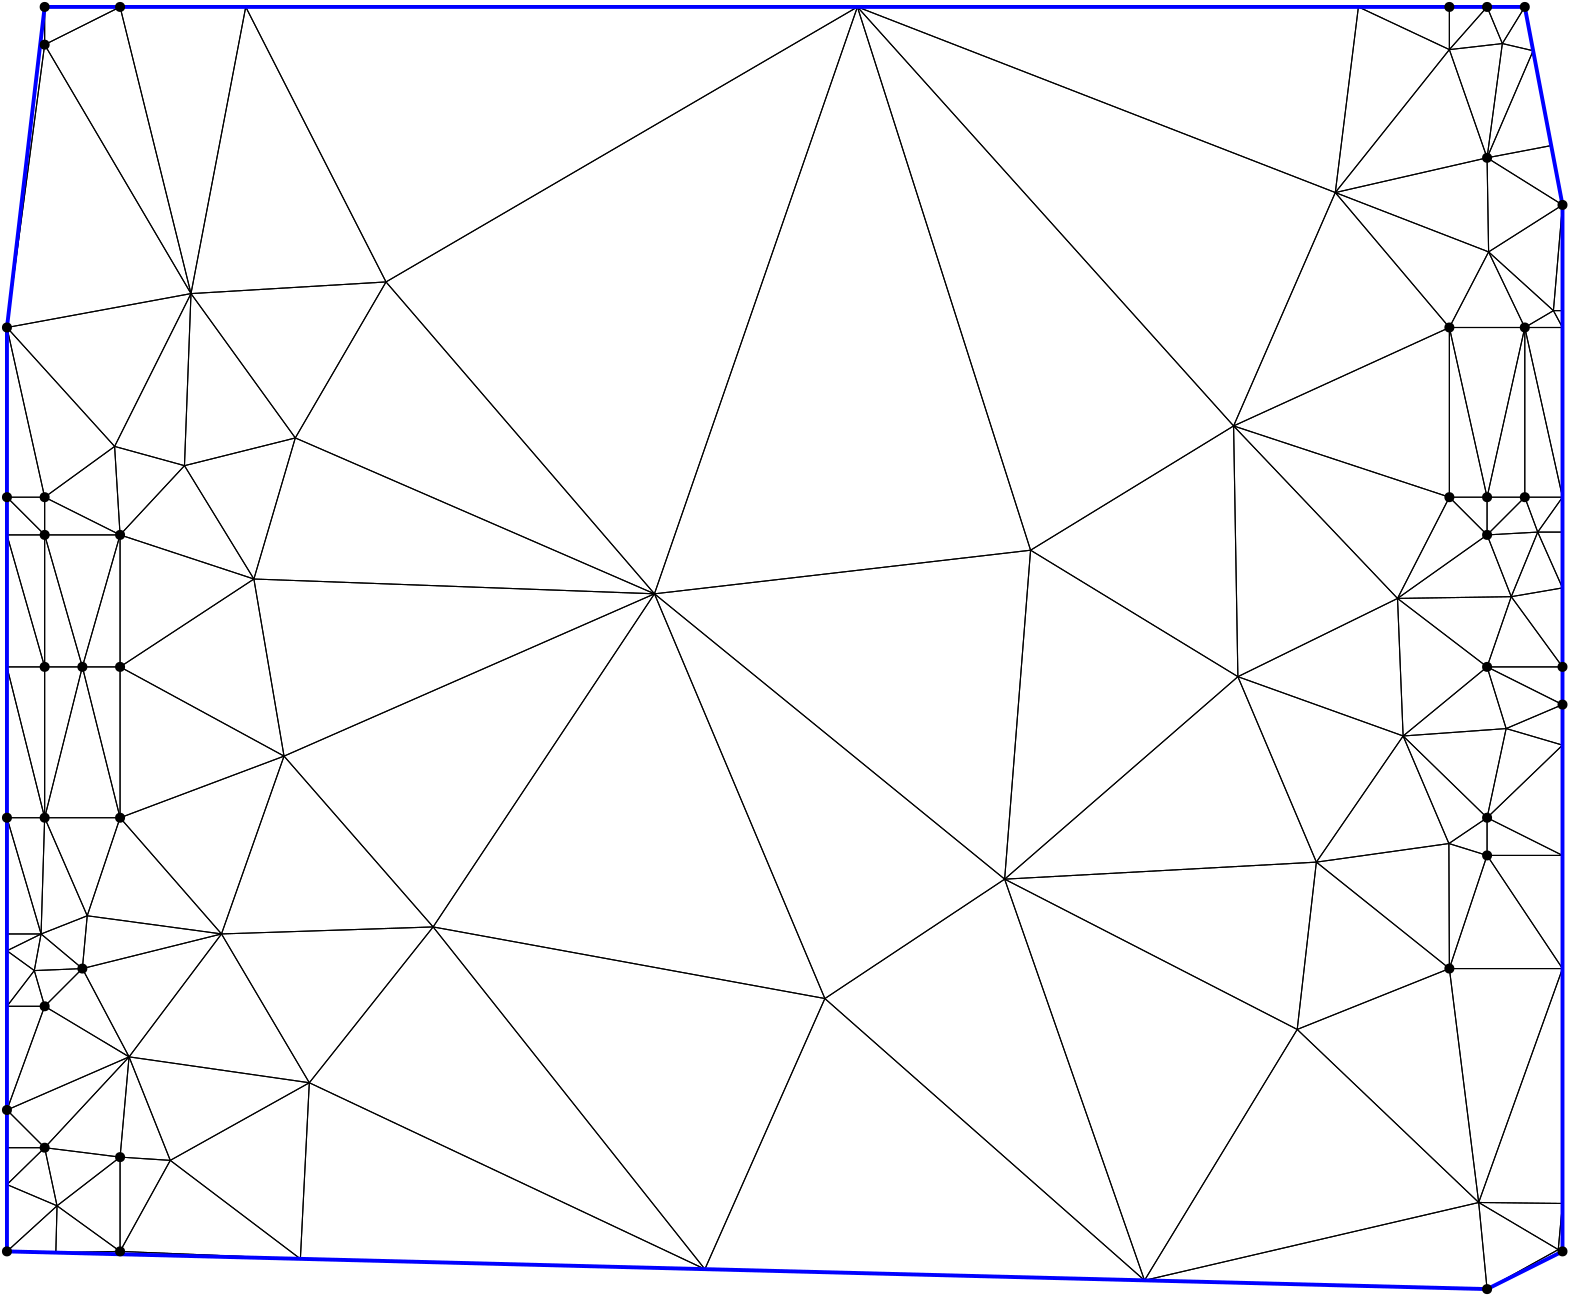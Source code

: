 <?xml version="1.0"?>
<!DOCTYPE ipe SYSTEM "ipe.dtd">
<ipe version="70218" creator="Ipe 7.2.24">
<info created="D:20221020151441" modified="D:20221020151441"/>
<ipestyle name="basic">
<symbol name="mark/disk(sx)" transformations="translations">
<path fill="sym-stroke">
0.6 0 0 0.6 0 0 e
</path>
</symbol>
<anglesize name="22.5 deg" value="22.5"/>
<anglesize name="30 deg" value="30"/>
<anglesize name="45 deg" value="45"/>
<anglesize name="60 deg" value="60"/>
<anglesize name="90 deg" value="90"/>
<arrowsize name="large" value="10"/>
<arrowsize name="small" value="5"/>
<arrowsize name="tiny" value="3"/>
<color name="blue" value="0 0 1"/>
<color name="gray" value="0.745"/>
<color name="green" value="0 1 0"/>
<color name="red" value="1 0 0"/>
<color name="pink" value="1 0.753 0.796"/>
<pen name="heavier" value="0.8"/>
<pen name="fat" value="1.4"/>
<pen name="ultrafat" value="2"/>
<gridsize name="16 pts (~6 mm)" value="16"/>
<gridsize name="32 pts (~12 mm)" value="32"/>
<gridsize name="4 pts" value="4"/>
<gridsize name="8 pts (~3 mm)" value="8"/>
<opacity name="10%" value="0.1"/>
<opacity name="25%" value="0.25"/>
<opacity name="50%" value="0.5"/>
<opacity name="75%" value="0.75"/>
<symbolsize name="large" value="5"/>
<symbolsize name="small" value="2"/>
<symbolsize name="tiny" value="1.1"/>
<textsize name="huge" value="\huge"/>
<textsize name="large" value="\large"/>
<textsize name="small" value="\small"/>
<textsize name="tiny" value="	iny"/>
<tiling name="falling" angle="-60" step="4" width="1"/>
<tiling name="rising" angle="30" step="4" width="1"/>
</ipestyle>
<page>
<layer name="hull"/>
<layer name="constraints"/>
<layer name="triangulation"/>
<layer name="obtuse"/>
<layer name="blub"/>
<layer name="problems"/>
<view layers="hull constraints triangulation obtuse blub" active="triangulation"/>
<path layer="triangulation" stroke="black">
59.9616 674.639 m 
29.5758 641.939 l 
</path>
<path layer="triangulation" stroke="black">
29.5758 641.939 m 
56.7273 638.545 l 
</path>
<path layer="triangulation" stroke="black">
56.7273 638.545 m 
59.9616 674.639 l 
</path>
<path layer="triangulation" stroke="black">
16 718.883 m 
28.2893 718.883 l 
</path>
<path layer="triangulation" stroke="black">
28.2893 718.883 m 
16 760.727 l 
</path>
<path layer="triangulation" stroke="black">
16 760.727 m 
16 718.883 l 
</path>
<path layer="triangulation" stroke="black">
59.9616 674.639 m 
16 655.515 l 
</path>
<path layer="triangulation" stroke="black">
16 655.515 m 
29.5758 641.939 l 
</path>
<path layer="triangulation" stroke="black">
29.5758 641.939 m 
59.9616 674.639 l 
</path>
<path layer="triangulation" stroke="black">
29.5758 760.727 m 
28.2893 718.883 l 
</path>
<path layer="triangulation" stroke="black">
28.2893 718.883 m 
44.9008 725.429 l 
</path>
<path layer="triangulation" stroke="black">
44.9008 725.429 m 
29.5758 760.727 l 
</path>
<path layer="triangulation" stroke="black">
249.1 841.337 m 
322.168 1052.61 l 
</path>
<path layer="triangulation" stroke="black">
322.168 1052.61 m 
152.465 953.616 l 
</path>
<path layer="triangulation" stroke="black">
152.465 953.616 m 
249.1 841.337 l 
</path>
<path layer="triangulation" stroke="black">
25.8483 705.7 m 
16 692.848 l 
</path>
<path layer="triangulation" stroke="black">
16 692.848 m 
29.5758 692.848 l 
</path>
<path layer="triangulation" stroke="black">
29.5758 692.848 m 
25.8483 705.7 l 
</path>
<path layer="triangulation" stroke="black">
34.0296 621.019 m 
33.6 604.158 l 
</path>
<path layer="triangulation" stroke="black">
33.6 604.158 m 
56.7273 604.606 l 
</path>
<path layer="triangulation" stroke="black">
56.7273 604.606 m 
34.0296 621.019 l 
</path>
<path layer="triangulation" stroke="black">
535.273 937.212 m 
535.273 876.121 l 
</path>
<path layer="triangulation" stroke="black">
535.273 876.121 m 
548.848 876.121 l 
</path>
<path layer="triangulation" stroke="black">
548.848 876.121 m 
535.273 937.212 l 
</path>
<path layer="triangulation" stroke="black">
494.205 985.793 m 
457.593 901.773 l 
</path>
<path layer="triangulation" stroke="black">
457.593 901.773 m 
535.273 937.212 l 
</path>
<path layer="triangulation" stroke="black">
535.273 937.212 m 
494.205 985.793 l 
</path>
<path layer="triangulation" stroke="black">
56.7273 760.727 m 
56.7273 815.03 l 
</path>
<path layer="triangulation" stroke="black">
56.7273 815.03 m 
43.1515 815.03 l 
</path>
<path layer="triangulation" stroke="black">
43.1515 815.03 m 
56.7273 760.727 l 
</path>
<path layer="triangulation" stroke="black">
169.422 721.416 m 
267.255 598.205 l 
</path>
<path layer="triangulation" stroke="black">
267.255 598.205 m 
310.453 695.631 l 
</path>
<path layer="triangulation" stroke="black">
310.453 695.631 m 
169.422 721.416 l 
</path>
<path layer="triangulation" stroke="black">
518.625 790.154 m 
535.096 751.437 l 
</path>
<path layer="triangulation" stroke="black">
535.096 751.437 m 
548.848 760.727 l 
</path>
<path layer="triangulation" stroke="black">
548.848 760.727 m 
518.625 790.154 l 
</path>
<path layer="triangulation" stroke="black">
119.808 897.454 m 
152.465 953.616 l 
</path>
<path layer="triangulation" stroke="black">
152.465 953.616 m 
82.2575 949.419 l 
</path>
<path layer="triangulation" stroke="black">
82.2575 949.419 m 
119.808 897.454 l 
</path>
<path layer="triangulation" stroke="black">
33.6 604.158 m 
34.0296 621.019 l 
</path>
<path layer="triangulation" stroke="black">
34.0296 621.019 m 
16 604.606 l 
</path>
<path layer="triangulation" stroke="black">
16 604.606 m 
33.6 604.158 l 
</path>
<path layer="triangulation" stroke="black">
56.7273 760.727 m 
43.1515 815.03 l 
</path>
<path layer="triangulation" stroke="black">
43.1515 815.03 m 
29.5758 760.727 l 
</path>
<path layer="triangulation" stroke="black">
29.5758 760.727 m 
56.7273 760.727 l 
</path>
<path layer="triangulation" stroke="black">
56.7273 815.03 m 
56.7273 862.545 l 
</path>
<path layer="triangulation" stroke="black">
56.7273 862.545 m 
43.1515 815.03 l 
</path>
<path layer="triangulation" stroke="black">
43.1515 815.03 m 
56.7273 815.03 l 
</path>
<path layer="triangulation" stroke="black">
93.2382 718.894 m 
169.422 721.416 l 
</path>
<path layer="triangulation" stroke="black">
169.422 721.416 m 
115.751 782.909 l 
</path>
<path layer="triangulation" stroke="black">
115.751 782.909 m 
93.2382 718.894 l 
</path>
<path layer="triangulation" stroke="black">
59.9616 674.639 m 
29.5758 692.848 l 
</path>
<path layer="triangulation" stroke="black">
29.5758 692.848 m 
16 655.515 l 
</path>
<path layer="triangulation" stroke="black">
16 655.515 m 
59.9616 674.639 l 
</path>
<path layer="triangulation" stroke="black">
54.7564 894.398 m 
16 937.212 l 
</path>
<path layer="triangulation" stroke="black">
16 937.212 m 
29.5758 876.121 l 
</path>
<path layer="triangulation" stroke="black">
29.5758 876.121 m 
54.7564 894.398 l 
</path>
<path layer="triangulation" stroke="black">
28.2893 718.883 m 
29.5758 760.727 l 
</path>
<path layer="triangulation" stroke="black">
29.5758 760.727 m 
16 760.727 l 
</path>
<path layer="triangulation" stroke="black">
16 760.727 m 
28.2893 718.883 l 
</path>
<path layer="triangulation" stroke="black">
121.636 601.915 m 
56.7273 604.606 l 
</path>
<path layer="triangulation" stroke="black">
56.7273 604.606 m 
56.7009 603.569 l 
</path>
<path layer="triangulation" stroke="black">
56.7009 603.569 m 
121.636 601.915 l 
</path>
<path layer="triangulation" stroke="black">
494.205 985.793 m 
535.273 937.212 l 
</path>
<path layer="triangulation" stroke="black">
535.273 937.212 m 
549.396 964.425 l 
</path>
<path layer="triangulation" stroke="black">
549.396 964.425 m 
494.205 985.793 l 
</path>
<path layer="triangulation" stroke="black">
56.7273 862.545 m 
29.5758 876.121 l 
</path>
<path layer="triangulation" stroke="black">
29.5758 876.121 m 
29.5758 862.545 l 
</path>
<path layer="triangulation" stroke="black">
29.5758 862.545 m 
56.7273 862.545 l 
</path>
<path layer="triangulation" stroke="black">
43.1515 815.03 m 
29.5758 815.03 l 
</path>
<path layer="triangulation" stroke="black">
29.5758 815.03 m 
29.5758 760.727 l 
</path>
<path layer="triangulation" stroke="black">
29.5758 760.727 m 
43.1515 815.03 l 
</path>
<path layer="triangulation" stroke="black">
16 937.212 m 
16 876.121 l 
</path>
<path layer="triangulation" stroke="black">
16 876.121 m 
29.5758 876.121 l 
</path>
<path layer="triangulation" stroke="black">
29.5758 876.121 m 
16 937.212 l 
</path>
<path layer="triangulation" stroke="black">
29.5758 815.03 m 
16 815.03 l 
</path>
<path layer="triangulation" stroke="black">
16 815.03 m 
29.5758 760.727 l 
</path>
<path layer="triangulation" stroke="black">
29.5758 760.727 m 
29.5758 815.03 l 
</path>
<path layer="triangulation" stroke="black">
56.7273 862.545 m 
79.9076 887.469 l 
</path>
<path layer="triangulation" stroke="black">
79.9076 887.469 m 
54.7564 894.398 l 
</path>
<path layer="triangulation" stroke="black">
54.7564 894.398 m 
56.7273 862.545 l 
</path>
<path layer="triangulation" stroke="black">
29.5758 1039.03 m 
16 937.212 l 
</path>
<path layer="triangulation" stroke="black">
16 937.212 m 
82.2575 949.419 l 
</path>
<path layer="triangulation" stroke="black">
82.2575 949.419 m 
29.5758 1039.03 l 
</path>
<path layer="triangulation" stroke="black">
28.0004 1039.22 m 
16 937.212 l 
</path>
<path layer="triangulation" stroke="black">
16 937.212 m 
29.5758 1039.03 l 
</path>
<path layer="triangulation" stroke="black">
29.5758 1039.03 m 
28.0004 1039.22 l 
</path>
<path layer="triangulation" stroke="black">
56.7273 1052.61 m 
29.5758 1052.61 l 
</path>
<path layer="triangulation" stroke="black">
29.5758 1052.61 m 
29.5758 1039.03 l 
</path>
<path layer="triangulation" stroke="black">
29.5758 1039.03 m 
56.7273 1052.61 l 
</path>
<path layer="triangulation" stroke="black">
518.625 790.154 m 
548.848 760.727 l 
</path>
<path layer="triangulation" stroke="black">
548.848 760.727 m 
555.71 792.831 l 
</path>
<path layer="triangulation" stroke="black">
555.71 792.831 m 
518.625 790.154 l 
</path>
<path layer="triangulation" stroke="black">
548.848 815.03 m 
576 801.455 l 
</path>
<path layer="triangulation" stroke="black">
576 801.455 m 
576 815.03 l 
</path>
<path layer="triangulation" stroke="black">
576 815.03 m 
548.848 815.03 l 
</path>
<path layer="triangulation" stroke="black">
56.7273 862.545 m 
29.5758 862.545 l 
</path>
<path layer="triangulation" stroke="black">
29.5758 862.545 m 
43.1515 815.03 l 
</path>
<path layer="triangulation" stroke="black">
43.1515 815.03 m 
56.7273 862.545 l 
</path>
<path layer="triangulation" stroke="black">
29.5758 876.121 m 
16 876.121 l 
</path>
<path layer="triangulation" stroke="black">
16 876.121 m 
29.5758 862.545 l 
</path>
<path layer="triangulation" stroke="black">
29.5758 862.545 m 
29.5758 876.121 l 
</path>
<path layer="triangulation" stroke="black">
29.5758 862.545 m 
29.5758 815.03 l 
</path>
<path layer="triangulation" stroke="black">
29.5758 815.03 m 
43.1515 815.03 l 
</path>
<path layer="triangulation" stroke="black">
43.1515 815.03 m 
29.5758 862.545 l 
</path>
<path layer="triangulation" stroke="black">
16 815.03 m 
16 760.727 l 
</path>
<path layer="triangulation" stroke="black">
16 760.727 m 
29.5758 760.727 l 
</path>
<path layer="triangulation" stroke="black">
29.5758 760.727 m 
16 815.03 l 
</path>
<path layer="triangulation" stroke="black">
562.424 937.212 m 
548.848 876.121 l 
</path>
<path layer="triangulation" stroke="black">
548.848 876.121 m 
562.424 876.121 l 
</path>
<path layer="triangulation" stroke="black">
562.424 876.121 m 
562.424 937.212 l 
</path>
<path layer="triangulation" stroke="black">
554.344 1039.43 m 
548.848 998.303 l 
</path>
<path layer="triangulation" stroke="black">
548.848 998.303 m 
565.428 1036.84 l 
</path>
<path layer="triangulation" stroke="black">
565.428 1036.84 m 
554.344 1039.43 l 
</path>
<path layer="triangulation" stroke="black">
516.609 839.674 m 
548.848 862.545 l 
</path>
<path layer="triangulation" stroke="black">
548.848 862.545 m 
535.273 876.121 l 
</path>
<path layer="triangulation" stroke="black">
535.273 876.121 m 
516.609 839.674 l 
</path>
<path layer="triangulation" stroke="black">
554.344 1039.43 m 
565.428 1036.84 l 
</path>
<path layer="triangulation" stroke="black">
565.428 1036.84 m 
562.424 1052.61 l 
</path>
<path layer="triangulation" stroke="black">
562.424 1052.61 m 
554.344 1039.43 l 
</path>
<path layer="triangulation" stroke="black">
535.273 1052.61 m 
535.273 1037.25 l 
</path>
<path layer="triangulation" stroke="black">
535.273 1037.25 m 
548.848 1052.61 l 
</path>
<path layer="triangulation" stroke="black">
548.848 1052.61 m 
535.273 1052.61 l 
</path>
<path layer="triangulation" stroke="black">
549.396 964.425 m 
535.273 937.212 l 
</path>
<path layer="triangulation" stroke="black">
535.273 937.212 m 
562.424 937.212 l 
</path>
<path layer="triangulation" stroke="black">
562.424 937.212 m 
549.396 964.425 l 
</path>
<path layer="triangulation" stroke="black">
549.396 964.425 m 
562.424 937.212 l 
</path>
<path layer="triangulation" stroke="black">
562.424 937.212 m 
572.731 943.275 l 
</path>
<path layer="triangulation" stroke="black">
572.731 943.275 m 
549.396 964.425 l 
</path>
<path layer="triangulation" stroke="black">
535.273 937.212 m 
548.848 876.121 l 
</path>
<path layer="triangulation" stroke="black">
548.848 876.121 m 
562.424 937.212 l 
</path>
<path layer="triangulation" stroke="black">
562.424 937.212 m 
535.273 937.212 l 
</path>
<path layer="triangulation" stroke="black">
576 876.121 m 
562.424 876.121 l 
</path>
<path layer="triangulation" stroke="black">
562.424 876.121 m 
567.084 863.558 l 
</path>
<path layer="triangulation" stroke="black">
567.084 863.558 m 
576 876.121 l 
</path>
<path layer="triangulation" stroke="black">
557.55 840.308 m 
567.084 863.558 l 
</path>
<path layer="triangulation" stroke="black">
567.084 863.558 m 
548.848 862.545 l 
</path>
<path layer="triangulation" stroke="black">
548.848 862.545 m 
557.55 840.308 l 
</path>
<path layer="triangulation" stroke="black">
548.848 862.545 m 
548.848 876.121 l 
</path>
<path layer="triangulation" stroke="black">
548.848 876.121 m 
535.273 876.121 l 
</path>
<path layer="triangulation" stroke="black">
535.273 876.121 m 
548.848 862.545 l 
</path>
<path layer="triangulation" stroke="black">
457.593 901.773 m 
459.136 811.506 l 
</path>
<path layer="triangulation" stroke="black">
459.136 811.506 m 
516.609 839.674 l 
</path>
<path layer="triangulation" stroke="black">
516.609 839.674 m 
457.593 901.773 l 
</path>
<path layer="triangulation" stroke="black">
555.71 792.831 m 
576 801.455 l 
</path>
<path layer="triangulation" stroke="black">
576 801.455 m 
548.848 815.03 l 
</path>
<path layer="triangulation" stroke="black">
548.848 815.03 m 
555.71 792.831 l 
</path>
<path layer="triangulation" stroke="black">
576 843.47 m 
576 863.558 l 
</path>
<path layer="triangulation" stroke="black">
576 863.558 m 
567.084 863.558 l 
</path>
<path layer="triangulation" stroke="black">
567.084 863.558 m 
576 843.47 l 
</path>
<path layer="triangulation" stroke="black">
562.424 876.121 m 
548.848 876.121 l 
</path>
<path layer="triangulation" stroke="black">
548.848 876.121 m 
548.848 862.545 l 
</path>
<path layer="triangulation" stroke="black">
548.848 862.545 m 
562.424 876.121 l 
</path>
<path layer="triangulation" stroke="black">
59.9616 674.639 m 
56.7273 638.545 l 
</path>
<path layer="triangulation" stroke="black">
56.7273 638.545 m 
74.7972 637.375 l 
</path>
<path layer="triangulation" stroke="black">
74.7972 637.375 m 
59.9616 674.639 l 
</path>
<path layer="triangulation" stroke="black">
576 604.606 m 
576 605.257 l 
</path>
<path layer="triangulation" stroke="black">
576 605.257 m 
574.467 605.257 l 
</path>
<path layer="triangulation" stroke="black">
574.467 605.257 m 
576 604.606 l 
</path>
<path layer="triangulation" stroke="black">
384.506 857.035 m 
459.136 811.506 l 
</path>
<path layer="triangulation" stroke="black">
459.136 811.506 m 
457.593 901.773 l 
</path>
<path layer="triangulation" stroke="black">
457.593 901.773 m 
384.506 857.035 l 
</path>
<path layer="triangulation" stroke="black">
548.848 747.152 m 
548.848 760.727 l 
</path>
<path layer="triangulation" stroke="black">
548.848 760.727 m 
535.096 751.437 l 
</path>
<path layer="triangulation" stroke="black">
535.096 751.437 m 
548.848 747.152 l 
</path>
<path layer="triangulation" stroke="black">
548.848 747.152 m 
576 747.152 l 
</path>
<path layer="triangulation" stroke="black">
576 747.152 m 
548.848 760.727 l 
</path>
<path layer="triangulation" stroke="black">
548.848 760.727 m 
548.848 747.152 l 
</path>
<path layer="triangulation" stroke="black">
93.2382 718.894 m 
56.7273 760.727 l 
</path>
<path layer="triangulation" stroke="black">
56.7273 760.727 m 
44.9008 725.429 l 
</path>
<path layer="triangulation" stroke="black">
44.9008 725.429 m 
93.2382 718.894 l 
</path>
<path layer="triangulation" stroke="black">
535.273 876.121 m 
535.273 937.212 l 
</path>
<path layer="triangulation" stroke="black">
535.273 937.212 m 
457.593 901.773 l 
</path>
<path layer="triangulation" stroke="black">
457.593 901.773 m 
535.273 876.121 l 
</path>
<path layer="triangulation" stroke="black">
548.848 747.152 m 
535.273 706.424 l 
</path>
<path layer="triangulation" stroke="black">
535.273 706.424 m 
576 706.424 l 
</path>
<path layer="triangulation" stroke="black">
576 706.424 m 
548.848 747.152 l 
</path>
<path layer="triangulation" stroke="black">
545.828 622.216 m 
480.494 684.508 l 
</path>
<path layer="triangulation" stroke="black">
480.494 684.508 m 
425.519 594.172 l 
</path>
<path layer="triangulation" stroke="black">
425.519 594.172 m 
545.828 622.216 l 
</path>
<path layer="triangulation" stroke="black">
104.898 846.661 m 
56.7273 862.545 l 
</path>
<path layer="triangulation" stroke="black">
56.7273 862.545 m 
56.7273 815.03 l 
</path>
<path layer="triangulation" stroke="black">
56.7273 815.03 m 
104.898 846.661 l 
</path>
<path layer="triangulation" stroke="black">
43.1515 706.424 m 
25.8483 705.7 l 
</path>
<path layer="triangulation" stroke="black">
25.8483 705.7 m 
29.5758 692.848 l 
</path>
<path layer="triangulation" stroke="black">
29.5758 692.848 m 
43.1515 706.424 l 
</path>
<path layer="triangulation" stroke="black">
16 692.848 m 
16 655.515 l 
</path>
<path layer="triangulation" stroke="black">
16 655.515 m 
29.5758 692.848 l 
</path>
<path layer="triangulation" stroke="black">
29.5758 692.848 m 
16 692.848 l 
</path>
<path layer="triangulation" stroke="black">
29.5758 641.939 m 
16 655.515 l 
</path>
<path layer="triangulation" stroke="black">
16 655.515 m 
16 641.939 l 
</path>
<path layer="triangulation" stroke="black">
16 641.939 m 
29.5758 641.939 l 
</path>
<path layer="triangulation" stroke="black">
56.7273 604.606 m 
56.7273 638.545 l 
</path>
<path layer="triangulation" stroke="black">
56.7273 638.545 m 
34.0296 621.019 l 
</path>
<path layer="triangulation" stroke="black">
34.0296 621.019 m 
56.7273 604.606 l 
</path>
<path layer="triangulation" stroke="black">
104.898 846.661 m 
119.808 897.454 l 
</path>
<path layer="triangulation" stroke="black">
119.808 897.454 m 
79.9076 887.469 l 
</path>
<path layer="triangulation" stroke="black">
79.9076 887.469 m 
104.898 846.661 l 
</path>
<path layer="triangulation" stroke="black">
79.9076 887.469 m 
82.2575 949.419 l 
</path>
<path layer="triangulation" stroke="black">
82.2575 949.419 m 
54.7564 894.398 l 
</path>
<path layer="triangulation" stroke="black">
54.7564 894.398 m 
79.9076 887.469 l 
</path>
<path layer="triangulation" stroke="black">
101.967 1052.61 m 
152.465 953.616 l 
</path>
<path layer="triangulation" stroke="black">
152.465 953.616 m 
322.168 1052.61 l 
</path>
<path layer="triangulation" stroke="black">
322.168 1052.61 m 
101.967 1052.61 l 
</path>
<path layer="triangulation" stroke="black">
82.2575 949.419 m 
16 937.212 l 
</path>
<path layer="triangulation" stroke="black">
16 937.212 m 
54.7564 894.398 l 
</path>
<path layer="triangulation" stroke="black">
54.7564 894.398 m 
82.2575 949.419 l 
</path>
<path layer="triangulation" stroke="black">
56.7273 1052.61 m 
29.5758 1039.03 l 
</path>
<path layer="triangulation" stroke="black">
29.5758 1039.03 m 
82.2575 949.419 l 
</path>
<path layer="triangulation" stroke="black">
82.2575 949.419 m 
56.7273 1052.61 l 
</path>
<path layer="triangulation" stroke="black">
310.453 695.631 m 
249.1 841.337 l 
</path>
<path layer="triangulation" stroke="black">
249.1 841.337 m 
169.422 721.416 l 
</path>
<path layer="triangulation" stroke="black">
169.422 721.416 m 
310.453 695.631 l 
</path>
<path layer="triangulation" stroke="black">
384.506 857.035 m 
322.168 1052.61 l 
</path>
<path layer="triangulation" stroke="black">
322.168 1052.61 m 
249.1 841.337 l 
</path>
<path layer="triangulation" stroke="black">
249.1 841.337 m 
384.506 857.035 l 
</path>
<path layer="triangulation" stroke="black">
576 843.47 m 
567.084 863.558 l 
</path>
<path layer="triangulation" stroke="black">
567.084 863.558 m 
557.55 840.308 l 
</path>
<path layer="triangulation" stroke="black">
557.55 840.308 m 
576 843.47 l 
</path>
<path layer="triangulation" stroke="black">
562.424 876.121 m 
548.848 862.545 l 
</path>
<path layer="triangulation" stroke="black">
548.848 862.545 m 
567.084 863.558 l 
</path>
<path layer="triangulation" stroke="black">
567.084 863.558 m 
562.424 876.121 l 
</path>
<path layer="triangulation" stroke="black">
375.17 738.613 m 
310.453 695.631 l 
</path>
<path layer="triangulation" stroke="black">
310.453 695.631 m 
425.519 594.172 l 
</path>
<path layer="triangulation" stroke="black">
425.519 594.172 m 
375.17 738.613 l 
</path>
<path layer="triangulation" stroke="black">
535.273 706.424 m 
548.848 747.152 l 
</path>
<path layer="triangulation" stroke="black">
548.848 747.152 m 
535.096 751.437 l 
</path>
<path layer="triangulation" stroke="black">
535.096 751.437 m 
535.273 706.424 l 
</path>
<path layer="triangulation" stroke="black">
119.808 897.454 m 
104.898 846.661 l 
</path>
<path layer="triangulation" stroke="black">
104.898 846.661 m 
249.1 841.337 l 
</path>
<path layer="triangulation" stroke="black">
249.1 841.337 m 
119.808 897.454 l 
</path>
<path layer="triangulation" stroke="black">
93.2382 718.894 m 
44.9008 725.429 l 
</path>
<path layer="triangulation" stroke="black">
44.9008 725.429 m 
43.1515 706.424 l 
</path>
<path layer="triangulation" stroke="black">
43.1515 706.424 m 
93.2382 718.894 l 
</path>
<path layer="triangulation" stroke="black">
425.519 594.172 m 
480.494 684.508 l 
</path>
<path layer="triangulation" stroke="black">
480.494 684.508 m 
375.17 738.613 l 
</path>
<path layer="triangulation" stroke="black">
375.17 738.613 m 
425.519 594.172 l 
</path>
<path layer="triangulation" stroke="black">
535.273 706.424 m 
535.096 751.437 l 
</path>
<path layer="triangulation" stroke="black">
535.096 751.437 m 
487.392 744.748 l 
</path>
<path layer="triangulation" stroke="black">
487.392 744.748 m 
535.273 706.424 l 
</path>
<path layer="triangulation" stroke="black">
56.7273 604.606 m 
33.6 604.158 l 
</path>
<path layer="triangulation" stroke="black">
33.6 604.158 m 
56.7009 603.569 l 
</path>
<path layer="triangulation" stroke="black">
56.7009 603.569 m 
56.7273 604.606 l 
</path>
<path layer="triangulation" stroke="black">
29.5758 641.939 m 
34.0296 621.019 l 
</path>
<path layer="triangulation" stroke="black">
34.0296 621.019 m 
56.7273 638.545 l 
</path>
<path layer="triangulation" stroke="black">
56.7273 638.545 m 
29.5758 641.939 l 
</path>
<path layer="triangulation" stroke="black">
29.5758 641.939 m 
16 641.939 l 
</path>
<path layer="triangulation" stroke="black">
16 641.939 m 
16 628.669 l 
</path>
<path layer="triangulation" stroke="black">
16 628.669 m 
29.5758 641.939 l 
</path>
<path layer="triangulation" stroke="black">
34.0296 621.019 m 
16 628.669 l 
</path>
<path layer="triangulation" stroke="black">
16 628.669 m 
16 604.606 l 
</path>
<path layer="triangulation" stroke="black">
16 604.606 m 
34.0296 621.019 l 
</path>
<path layer="triangulation" stroke="black">
34.0296 621.019 m 
29.5758 641.939 l 
</path>
<path layer="triangulation" stroke="black">
29.5758 641.939 m 
16 628.669 l 
</path>
<path layer="triangulation" stroke="black">
16 628.669 m 
34.0296 621.019 l 
</path>
<path layer="triangulation" stroke="black">
59.9616 674.639 m 
74.7972 637.375 l 
</path>
<path layer="triangulation" stroke="black">
74.7972 637.375 m 
124.851 665.317 l 
</path>
<path layer="triangulation" stroke="black">
124.851 665.317 m 
59.9616 674.639 l 
</path>
<path layer="triangulation" stroke="black">
56.7273 638.545 m 
56.7273 604.606 l 
</path>
<path layer="triangulation" stroke="black">
56.7273 604.606 m 
74.7972 637.375 l 
</path>
<path layer="triangulation" stroke="black">
74.7972 637.375 m 
56.7273 638.545 l 
</path>
<path layer="triangulation" stroke="black">
169.422 721.416 m 
124.851 665.317 l 
</path>
<path layer="triangulation" stroke="black">
124.851 665.317 m 
267.255 598.205 l 
</path>
<path layer="triangulation" stroke="black">
267.255 598.205 m 
169.422 721.416 l 
</path>
<path layer="triangulation" stroke="black">
74.7972 637.375 m 
56.7273 604.606 l 
</path>
<path layer="triangulation" stroke="black">
56.7273 604.606 m 
121.636 601.915 l 
</path>
<path layer="triangulation" stroke="black">
121.636 601.915 m 
74.7972 637.375 l 
</path>
<path layer="triangulation" stroke="black">
548.848 591.03 m 
545.828 622.216 l 
</path>
<path layer="triangulation" stroke="black">
545.828 622.216 m 
425.519 594.172 l 
</path>
<path layer="triangulation" stroke="black">
425.519 594.172 m 
548.848 591.03 l 
</path>
<path layer="triangulation" stroke="black">
93.2382 718.894 m 
59.9616 674.639 l 
</path>
<path layer="triangulation" stroke="black">
59.9616 674.639 m 
124.851 665.317 l 
</path>
<path layer="triangulation" stroke="black">
124.851 665.317 m 
93.2382 718.894 l 
</path>
<path layer="triangulation" stroke="black">
43.1515 706.424 m 
29.5758 692.848 l 
</path>
<path layer="triangulation" stroke="black">
29.5758 692.848 m 
59.9616 674.639 l 
</path>
<path layer="triangulation" stroke="black">
59.9616 674.639 m 
43.1515 706.424 l 
</path>
<path layer="triangulation" stroke="black">
121.636 601.915 m 
124.851 665.317 l 
</path>
<path layer="triangulation" stroke="black">
124.851 665.317 m 
74.7972 637.375 l 
</path>
<path layer="triangulation" stroke="black">
74.7972 637.375 m 
121.636 601.915 l 
</path>
<path layer="triangulation" stroke="black">
121.636 601.915 m 
267.255 598.205 l 
</path>
<path layer="triangulation" stroke="black">
267.255 598.205 m 
124.851 665.317 l 
</path>
<path layer="triangulation" stroke="black">
124.851 665.317 m 
121.636 601.915 l 
</path>
<path layer="triangulation" stroke="black">
425.519 594.172 m 
310.453 695.631 l 
</path>
<path layer="triangulation" stroke="black">
310.453 695.631 m 
267.255 598.205 l 
</path>
<path layer="triangulation" stroke="black">
267.255 598.205 m 
425.519 594.172 l 
</path>
<path layer="triangulation" stroke="black">
487.392 744.748 m 
480.494 684.508 l 
</path>
<path layer="triangulation" stroke="black">
480.494 684.508 m 
535.273 706.424 l 
</path>
<path layer="triangulation" stroke="black">
535.273 706.424 m 
487.392 744.748 l 
</path>
<path layer="triangulation" stroke="black">
43.1515 706.424 m 
28.2893 718.883 l 
</path>
<path layer="triangulation" stroke="black">
28.2893 718.883 m 
25.8483 705.7 l 
</path>
<path layer="triangulation" stroke="black">
25.8483 705.7 m 
43.1515 706.424 l 
</path>
<path layer="triangulation" stroke="black">
44.9008 725.429 m 
56.7273 760.727 l 
</path>
<path layer="triangulation" stroke="black">
56.7273 760.727 m 
29.5758 760.727 l 
</path>
<path layer="triangulation" stroke="black">
29.5758 760.727 m 
44.9008 725.429 l 
</path>
<path layer="triangulation" stroke="black">
28.2893 718.883 m 
16 712.835 l 
</path>
<path layer="triangulation" stroke="black">
16 712.835 m 
25.8483 705.7 l 
</path>
<path layer="triangulation" stroke="black">
25.8483 705.7 m 
28.2893 718.883 l 
</path>
<path layer="triangulation" stroke="black">
16 692.848 m 
25.8483 705.7 l 
</path>
<path layer="triangulation" stroke="black">
25.8483 705.7 m 
16 712.835 l 
</path>
<path layer="triangulation" stroke="black">
16 712.835 m 
16 692.848 l 
</path>
<path layer="triangulation" stroke="black">
29.5758 862.545 m 
16 862.545 l 
</path>
<path layer="triangulation" stroke="black">
16 862.545 m 
29.5758 815.03 l 
</path>
<path layer="triangulation" stroke="black">
29.5758 815.03 m 
29.5758 862.545 l 
</path>
<path layer="triangulation" stroke="black">
16 712.835 m 
28.2893 718.883 l 
</path>
<path layer="triangulation" stroke="black">
28.2893 718.883 m 
16 718.883 l 
</path>
<path layer="triangulation" stroke="black">
16 718.883 m 
16 712.835 l 
</path>
<path layer="triangulation" stroke="black">
43.1515 706.424 m 
44.9008 725.429 l 
</path>
<path layer="triangulation" stroke="black">
44.9008 725.429 m 
28.2893 718.883 l 
</path>
<path layer="triangulation" stroke="black">
28.2893 718.883 m 
43.1515 706.424 l 
</path>
<path layer="triangulation" stroke="black">
43.1515 706.424 m 
59.9616 674.639 l 
</path>
<path layer="triangulation" stroke="black">
59.9616 674.639 m 
93.2382 718.894 l 
</path>
<path layer="triangulation" stroke="black">
93.2382 718.894 m 
43.1515 706.424 l 
</path>
<path layer="triangulation" stroke="black">
29.5758 815.03 m 
16 862.545 l 
</path>
<path layer="triangulation" stroke="black">
16 862.545 m 
16 815.03 l 
</path>
<path layer="triangulation" stroke="black">
16 815.03 m 
29.5758 815.03 l 
</path>
<path layer="triangulation" stroke="black">
29.5758 862.545 m 
16 876.121 l 
</path>
<path layer="triangulation" stroke="black">
16 876.121 m 
16 862.545 l 
</path>
<path layer="triangulation" stroke="black">
16 862.545 m 
29.5758 862.545 l 
</path>
<path layer="triangulation" stroke="black">
56.7273 862.545 m 
54.7564 894.398 l 
</path>
<path layer="triangulation" stroke="black">
54.7564 894.398 m 
29.5758 876.121 l 
</path>
<path layer="triangulation" stroke="black">
29.5758 876.121 m 
56.7273 862.545 l 
</path>
<path layer="triangulation" stroke="black">
79.9076 887.469 m 
119.808 897.454 l 
</path>
<path layer="triangulation" stroke="black">
119.808 897.454 m 
82.2575 949.419 l 
</path>
<path layer="triangulation" stroke="black">
82.2575 949.419 m 
79.9076 887.469 l 
</path>
<path layer="triangulation" stroke="black">
29.5758 1052.61 m 
28.0004 1039.22 l 
</path>
<path layer="triangulation" stroke="black">
28.0004 1039.22 m 
29.5758 1039.03 l 
</path>
<path layer="triangulation" stroke="black">
29.5758 1039.03 m 
29.5758 1052.61 l 
</path>
<path layer="triangulation" stroke="black">
56.7273 862.545 m 
104.898 846.661 l 
</path>
<path layer="triangulation" stroke="black">
104.898 846.661 m 
79.9076 887.469 l 
</path>
<path layer="triangulation" stroke="black">
79.9076 887.469 m 
56.7273 862.545 l 
</path>
<path layer="triangulation" stroke="black">
249.1 841.337 m 
152.465 953.616 l 
</path>
<path layer="triangulation" stroke="black">
152.465 953.616 m 
119.808 897.454 l 
</path>
<path layer="triangulation" stroke="black">
119.808 897.454 m 
249.1 841.337 l 
</path>
<path layer="triangulation" stroke="black">
101.967 1052.61 m 
82.2575 949.419 l 
</path>
<path layer="triangulation" stroke="black">
82.2575 949.419 m 
152.465 953.616 l 
</path>
<path layer="triangulation" stroke="black">
152.465 953.616 m 
101.967 1052.61 l 
</path>
<path layer="triangulation" stroke="black">
101.967 1052.61 m 
56.7273 1052.61 l 
</path>
<path layer="triangulation" stroke="black">
56.7273 1052.61 m 
82.2575 949.419 l 
</path>
<path layer="triangulation" stroke="black">
82.2575 949.419 m 
101.967 1052.61 l 
</path>
<path layer="triangulation" stroke="black">
322.168 1052.61 m 
384.506 857.035 l 
</path>
<path layer="triangulation" stroke="black">
384.506 857.035 m 
457.593 901.773 l 
</path>
<path layer="triangulation" stroke="black">
457.593 901.773 m 
322.168 1052.61 l 
</path>
<path layer="triangulation" stroke="black">
249.1 841.337 m 
310.453 695.631 l 
</path>
<path layer="triangulation" stroke="black">
310.453 695.631 m 
375.17 738.613 l 
</path>
<path layer="triangulation" stroke="black">
375.17 738.613 m 
249.1 841.337 l 
</path>
<path layer="triangulation" stroke="black">
56.7273 760.727 m 
115.751 782.909 l 
</path>
<path layer="triangulation" stroke="black">
115.751 782.909 m 
56.7273 815.03 l 
</path>
<path layer="triangulation" stroke="black">
56.7273 815.03 m 
56.7273 760.727 l 
</path>
<path layer="triangulation" stroke="black">
115.751 782.909 m 
249.1 841.337 l 
</path>
<path layer="triangulation" stroke="black">
249.1 841.337 m 
104.898 846.661 l 
</path>
<path layer="triangulation" stroke="black">
104.898 846.661 m 
115.751 782.909 l 
</path>
<path layer="triangulation" stroke="black">
535.096 751.437 m 
518.625 790.154 l 
</path>
<path layer="triangulation" stroke="black">
518.625 790.154 m 
487.392 744.748 l 
</path>
<path layer="triangulation" stroke="black">
487.392 744.748 m 
535.096 751.437 l 
</path>
<path layer="triangulation" stroke="black">
384.506 857.035 m 
249.1 841.337 l 
</path>
<path layer="triangulation" stroke="black">
249.1 841.337 m 
375.17 738.613 l 
</path>
<path layer="triangulation" stroke="black">
375.17 738.613 m 
384.506 857.035 l 
</path>
<path layer="triangulation" stroke="black">
249.1 841.337 m 
115.751 782.909 l 
</path>
<path layer="triangulation" stroke="black">
115.751 782.909 m 
169.422 721.416 l 
</path>
<path layer="triangulation" stroke="black">
169.422 721.416 m 
249.1 841.337 l 
</path>
<path layer="triangulation" stroke="black">
104.898 846.661 m 
56.7273 815.03 l 
</path>
<path layer="triangulation" stroke="black">
56.7273 815.03 m 
115.751 782.909 l 
</path>
<path layer="triangulation" stroke="black">
115.751 782.909 m 
104.898 846.661 l 
</path>
<path layer="triangulation" stroke="black">
169.422 721.416 m 
93.2382 718.894 l 
</path>
<path layer="triangulation" stroke="black">
93.2382 718.894 m 
124.851 665.317 l 
</path>
<path layer="triangulation" stroke="black">
124.851 665.317 m 
169.422 721.416 l 
</path>
<path layer="triangulation" stroke="black">
115.751 782.909 m 
56.7273 760.727 l 
</path>
<path layer="triangulation" stroke="black">
56.7273 760.727 m 
93.2382 718.894 l 
</path>
<path layer="triangulation" stroke="black">
93.2382 718.894 m 
115.751 782.909 l 
</path>
<path layer="triangulation" stroke="black">
548.848 1052.61 m 
554.344 1039.43 l 
</path>
<path layer="triangulation" stroke="black">
554.344 1039.43 m 
562.424 1052.61 l 
</path>
<path layer="triangulation" stroke="black">
562.424 1052.61 m 
548.848 1052.61 l 
</path>
<path layer="triangulation" stroke="black">
548.848 998.303 m 
549.396 964.425 l 
</path>
<path layer="triangulation" stroke="black">
549.396 964.425 m 
576 981.333 l 
</path>
<path layer="triangulation" stroke="black">
576 981.333 m 
548.848 998.303 l 
</path>
<path layer="triangulation" stroke="black">
548.848 998.303 m 
494.205 985.793 l 
</path>
<path layer="triangulation" stroke="black">
494.205 985.793 m 
549.396 964.425 l 
</path>
<path layer="triangulation" stroke="black">
549.396 964.425 m 
548.848 998.303 l 
</path>
<path layer="triangulation" stroke="black">
502.526 1052.61 m 
494.205 985.793 l 
</path>
<path layer="triangulation" stroke="black">
494.205 985.793 m 
535.273 1037.25 l 
</path>
<path layer="triangulation" stroke="black">
535.273 1037.25 m 
502.526 1052.61 l 
</path>
<path layer="triangulation" stroke="black">
322.168 1052.61 m 
457.593 901.773 l 
</path>
<path layer="triangulation" stroke="black">
457.593 901.773 m 
494.205 985.793 l 
</path>
<path layer="triangulation" stroke="black">
494.205 985.793 m 
322.168 1052.61 l 
</path>
<path layer="triangulation" stroke="black">
502.526 1052.61 m 
535.273 1037.25 l 
</path>
<path layer="triangulation" stroke="black">
535.273 1037.25 m 
535.273 1052.61 l 
</path>
<path layer="triangulation" stroke="black">
535.273 1052.61 m 
502.526 1052.61 l 
</path>
<path layer="triangulation" stroke="black">
494.205 985.793 m 
548.848 998.303 l 
</path>
<path layer="triangulation" stroke="black">
548.848 998.303 m 
535.273 1037.25 l 
</path>
<path layer="triangulation" stroke="black">
535.273 1037.25 m 
494.205 985.793 l 
</path>
<path layer="triangulation" stroke="black">
535.273 1037.25 m 
554.344 1039.43 l 
</path>
<path layer="triangulation" stroke="black">
554.344 1039.43 m 
548.848 1052.61 l 
</path>
<path layer="triangulation" stroke="black">
548.848 1052.61 m 
535.273 1037.25 l 
</path>
<path layer="triangulation" stroke="black">
535.273 1037.25 m 
548.848 998.303 l 
</path>
<path layer="triangulation" stroke="black">
548.848 998.303 m 
554.344 1039.43 l 
</path>
<path layer="triangulation" stroke="black">
554.344 1039.43 m 
535.273 1037.25 l 
</path>
<path layer="triangulation" stroke="black">
322.168 1052.61 m 
494.205 985.793 l 
</path>
<path layer="triangulation" stroke="black">
494.205 985.793 m 
502.526 1052.61 l 
</path>
<path layer="triangulation" stroke="black">
502.526 1052.61 m 
322.168 1052.61 l 
</path>
<path layer="triangulation" stroke="black">
549.396 964.425 m 
572.731 943.275 l 
</path>
<path layer="triangulation" stroke="black">
572.731 943.275 m 
576 981.333 l 
</path>
<path layer="triangulation" stroke="black">
576 981.333 m 
549.396 964.425 l 
</path>
<path layer="triangulation" stroke="black">
562.424 937.212 m 
562.424 876.121 l 
</path>
<path layer="triangulation" stroke="black">
562.424 876.121 m 
576 876.121 l 
</path>
<path layer="triangulation" stroke="black">
576 876.121 m 
562.424 937.212 l 
</path>
<path layer="triangulation" stroke="black">
548.848 998.303 m 
571.93 1002.7 l 
</path>
<path layer="triangulation" stroke="black">
571.93 1002.7 m 
565.428 1036.84 l 
</path>
<path layer="triangulation" stroke="black">
565.428 1036.84 m 
548.848 998.303 l 
</path>
<path layer="triangulation" stroke="black">
548.848 998.303 m 
576 981.333 l 
</path>
<path layer="triangulation" stroke="black">
576 981.333 m 
571.93 1002.7 l 
</path>
<path layer="triangulation" stroke="black">
571.93 1002.7 m 
548.848 998.303 l 
</path>
<path layer="triangulation" stroke="black">
572.731 943.275 m 
576 943.275 l 
</path>
<path layer="triangulation" stroke="black">
576 943.275 m 
576 981.333 l 
</path>
<path layer="triangulation" stroke="black">
576 981.333 m 
572.731 943.275 l 
</path>
<path layer="triangulation" stroke="black">
572.731 943.275 m 
562.424 937.212 l 
</path>
<path layer="triangulation" stroke="black">
562.424 937.212 m 
576 937.212 l 
</path>
<path layer="triangulation" stroke="black">
576 937.212 m 
572.731 943.275 l 
</path>
<path layer="triangulation" stroke="black">
576 943.275 m 
572.731 943.275 l 
</path>
<path layer="triangulation" stroke="black">
572.731 943.275 m 
576 937.212 l 
</path>
<path layer="triangulation" stroke="black">
576 937.212 m 
576 943.275 l 
</path>
<path layer="triangulation" stroke="black">
576 937.212 m 
562.424 937.212 l 
</path>
<path layer="triangulation" stroke="black">
562.424 937.212 m 
576 876.121 l 
</path>
<path layer="triangulation" stroke="black">
576 876.121 m 
576 937.212 l 
</path>
<path layer="triangulation" stroke="black">
576 876.121 m 
567.084 863.558 l 
</path>
<path layer="triangulation" stroke="black">
567.084 863.558 m 
576 863.558 l 
</path>
<path layer="triangulation" stroke="black">
576 863.558 m 
576 876.121 l 
</path>
<path layer="triangulation" stroke="black">
516.609 839.674 m 
557.55 840.308 l 
</path>
<path layer="triangulation" stroke="black">
557.55 840.308 m 
548.848 862.545 l 
</path>
<path layer="triangulation" stroke="black">
548.848 862.545 m 
516.609 839.674 l 
</path>
<path layer="triangulation" stroke="black">
548.848 815.03 m 
576 815.03 l 
</path>
<path layer="triangulation" stroke="black">
576 815.03 m 
557.55 840.308 l 
</path>
<path layer="triangulation" stroke="black">
557.55 840.308 m 
548.848 815.03 l 
</path>
<path layer="triangulation" stroke="black">
576 815.03 m 
576 843.47 l 
</path>
<path layer="triangulation" stroke="black">
576 843.47 m 
557.55 840.308 l 
</path>
<path layer="triangulation" stroke="black">
557.55 840.308 m 
576 815.03 l 
</path>
<path layer="triangulation" stroke="black">
518.625 790.154 m 
555.71 792.831 l 
</path>
<path layer="triangulation" stroke="black">
555.71 792.831 m 
548.848 815.03 l 
</path>
<path layer="triangulation" stroke="black">
548.848 815.03 m 
518.625 790.154 l 
</path>
<path layer="triangulation" stroke="black">
548.848 760.727 m 
576 747.152 l 
</path>
<path layer="triangulation" stroke="black">
576 747.152 m 
576 786.864 l 
</path>
<path layer="triangulation" stroke="black">
576 786.864 m 
548.848 760.727 l 
</path>
<path layer="triangulation" stroke="black">
557.55 840.308 m 
516.609 839.674 l 
</path>
<path layer="triangulation" stroke="black">
516.609 839.674 m 
548.848 815.03 l 
</path>
<path layer="triangulation" stroke="black">
548.848 815.03 m 
557.55 840.308 l 
</path>
<path layer="triangulation" stroke="black">
487.392 744.748 m 
375.17 738.613 l 
</path>
<path layer="triangulation" stroke="black">
375.17 738.613 m 
480.494 684.508 l 
</path>
<path layer="triangulation" stroke="black">
480.494 684.508 m 
487.392 744.748 l 
</path>
<path layer="triangulation" stroke="black">
516.609 839.674 m 
459.136 811.506 l 
</path>
<path layer="triangulation" stroke="black">
459.136 811.506 m 
518.625 790.154 l 
</path>
<path layer="triangulation" stroke="black">
518.625 790.154 m 
516.609 839.674 l 
</path>
<path layer="triangulation" stroke="black">
384.506 857.035 m 
375.17 738.613 l 
</path>
<path layer="triangulation" stroke="black">
375.17 738.613 m 
459.136 811.506 l 
</path>
<path layer="triangulation" stroke="black">
459.136 811.506 m 
384.506 857.035 l 
</path>
<path layer="triangulation" stroke="black">
548.848 815.03 m 
516.609 839.674 l 
</path>
<path layer="triangulation" stroke="black">
516.609 839.674 m 
518.625 790.154 l 
</path>
<path layer="triangulation" stroke="black">
518.625 790.154 m 
548.848 815.03 l 
</path>
<path layer="triangulation" stroke="black">
535.273 876.121 m 
457.593 901.773 l 
</path>
<path layer="triangulation" stroke="black">
457.593 901.773 m 
516.609 839.674 l 
</path>
<path layer="triangulation" stroke="black">
516.609 839.674 m 
535.273 876.121 l 
</path>
<path layer="triangulation" stroke="black">
576 621.865 m 
545.828 622.216 l 
</path>
<path layer="triangulation" stroke="black">
545.828 622.216 m 
574.467 605.257 l 
</path>
<path layer="triangulation" stroke="black">
574.467 605.257 m 
576 621.865 l 
</path>
<path layer="triangulation" stroke="black">
535.273 706.424 m 
480.494 684.508 l 
</path>
<path layer="triangulation" stroke="black">
480.494 684.508 m 
545.828 622.216 l 
</path>
<path layer="triangulation" stroke="black">
545.828 622.216 m 
535.273 706.424 l 
</path>
<path layer="triangulation" stroke="black">
459.136 811.506 m 
487.392 744.748 l 
</path>
<path layer="triangulation" stroke="black">
487.392 744.748 m 
518.625 790.154 l 
</path>
<path layer="triangulation" stroke="black">
518.625 790.154 m 
459.136 811.506 l 
</path>
<path layer="triangulation" stroke="black">
459.136 811.506 m 
375.17 738.613 l 
</path>
<path layer="triangulation" stroke="black">
375.17 738.613 m 
487.392 744.748 l 
</path>
<path layer="triangulation" stroke="black">
487.392 744.748 m 
459.136 811.506 l 
</path>
<path layer="triangulation" stroke="black">
576 621.865 m 
574.467 605.257 l 
</path>
<path layer="triangulation" stroke="black">
574.467 605.257 m 
576 605.257 l 
</path>
<path layer="triangulation" stroke="black">
576 605.257 m 
576 621.865 l 
</path>
<path layer="triangulation" stroke="black">
545.828 622.216 m 
548.848 591.03 l 
</path>
<path layer="triangulation" stroke="black">
548.848 591.03 m 
574.467 605.257 l 
</path>
<path layer="triangulation" stroke="black">
574.467 605.257 m 
545.828 622.216 l 
</path>
<path layer="triangulation" stroke="black">
574.467 605.257 m 
575.034 604.123 l 
</path>
<path layer="triangulation" stroke="black">
575.034 604.123 m 
576 604.606 l 
</path>
<path layer="triangulation" stroke="black">
576 604.606 m 
574.467 605.257 l 
</path>
<path layer="triangulation" stroke="black">
574.467 605.257 m 
548.848 591.03 l 
</path>
<path layer="triangulation" stroke="black">
548.848 591.03 m 
575.034 604.123 l 
</path>
<path layer="triangulation" stroke="black">
575.034 604.123 m 
574.467 605.257 l 
</path>
<path layer="triangulation" stroke="black">
576 706.424 m 
545.828 622.216 l 
</path>
<path layer="triangulation" stroke="black">
545.828 622.216 m 
576 621.865 l 
</path>
<path layer="triangulation" stroke="black">
576 621.865 m 
576 706.424 l 
</path>
<path layer="triangulation" stroke="black">
548.848 747.152 m 
576 706.424 l 
</path>
<path layer="triangulation" stroke="black">
576 706.424 m 
576 747.152 l 
</path>
<path layer="triangulation" stroke="black">
576 747.152 m 
548.848 747.152 l 
</path>
<path layer="triangulation" stroke="black">
535.273 706.424 m 
545.828 622.216 l 
</path>
<path layer="triangulation" stroke="black">
545.828 622.216 m 
576 706.424 l 
</path>
<path layer="triangulation" stroke="black">
576 706.424 m 
535.273 706.424 l 
</path>
<path layer="triangulation" stroke="black">
555.71 792.831 m 
576 786.864 l 
</path>
<path layer="triangulation" stroke="black">
576 786.864 m 
576 801.455 l 
</path>
<path layer="triangulation" stroke="black">
576 801.455 m 
555.71 792.831 l 
</path>
<path layer="triangulation" stroke="black">
555.71 792.831 m 
548.848 760.727 l 
</path>
<path layer="triangulation" stroke="black">
548.848 760.727 m 
576 786.864 l 
</path>
<path layer="triangulation" stroke="black">
576 786.864 m 
555.71 792.831 l 
</path>
<path layer="hull" stroke="blue" pen="fat">
16 604.606 m 
548.848 591.03 l 
</path>
<path layer="hull" stroke="blue" pen="fat">
548.848 591.03 m 
576 604.606 l 
</path>
<path layer="hull" stroke="blue" pen="fat">
576 604.606 m 
576 981.333 l 
</path>
<path layer="hull" stroke="blue" pen="fat">
576 981.333 m 
562.424 1052.61 l 
</path>
<path layer="hull" stroke="blue" pen="fat">
562.424 1052.61 m 
29.5758 1052.61 l 
</path>
<path layer="hull" stroke="blue" pen="fat">
29.5758 1052.61 m 
16 937.212 l 
</path>
<path layer="hull" stroke="blue" pen="fat">
16 937.212 m 
16 604.606 l 
</path>
<use layer="points" name="mark/disk(sx)" pos="29.5758 692.848" size="normal" stroke="black"/>
<use layer="points" name="mark/disk(sx)" pos="548.848 591.03" size="normal" stroke="black"/>
<use layer="points" name="mark/disk(sx)" pos="16 604.606" size="normal" stroke="black"/>
<use layer="points" name="mark/disk(sx)" pos="56.7273 1052.61" size="normal" stroke="black"/>
<use layer="points" name="mark/disk(sx)" pos="535.273 876.121" size="normal" stroke="black"/>
<use layer="points" name="mark/disk(sx)" pos="576 981.333" size="normal" stroke="black"/>
<use layer="points" name="mark/disk(sx)" pos="548.848 747.152" size="normal" stroke="black"/>
<use layer="points" name="mark/disk(sx)" pos="43.1515 815.03" size="normal" stroke="black"/>
<use layer="points" name="mark/disk(sx)" pos="29.5758 641.939" size="normal" stroke="black"/>
<use layer="points" name="mark/disk(sx)" pos="56.7273 638.545" size="normal" stroke="black"/>
<use layer="points" name="mark/disk(sx)" pos="56.7273 760.727" size="normal" stroke="black"/>
<use layer="points" name="mark/disk(sx)" pos="29.5758 1052.61" size="normal" stroke="black"/>
<use layer="points" name="mark/disk(sx)" pos="548.848 862.545" size="normal" stroke="black"/>
<use layer="points" name="mark/disk(sx)" pos="56.7273 604.606" size="normal" stroke="black"/>
<use layer="points" name="mark/disk(sx)" pos="29.5758 876.121" size="normal" stroke="black"/>
<use layer="points" name="mark/disk(sx)" pos="576 604.606" size="normal" stroke="black"/>
<use layer="points" name="mark/disk(sx)" pos="16 760.727" size="normal" stroke="black"/>
<use layer="points" name="mark/disk(sx)" pos="548.848 998.303" size="normal" stroke="black"/>
<use layer="points" name="mark/disk(sx)" pos="562.424 1052.61" size="normal" stroke="black"/>
<use layer="points" name="mark/disk(sx)" pos="548.848 760.727" size="normal" stroke="black"/>
<use layer="points" name="mark/disk(sx)" pos="16 655.515" size="normal" stroke="black"/>
<use layer="points" name="mark/disk(sx)" pos="562.424 937.212" size="normal" stroke="black"/>
<use layer="points" name="mark/disk(sx)" pos="29.5758 815.03" size="normal" stroke="black"/>
<use layer="points" name="mark/disk(sx)" pos="548.848 815.03" size="normal" stroke="black"/>
<use layer="points" name="mark/disk(sx)" pos="548.848 876.121" size="normal" stroke="black"/>
<use layer="points" name="mark/disk(sx)" pos="562.424 876.121" size="normal" stroke="black"/>
<use layer="points" name="mark/disk(sx)" pos="56.7273 862.545" size="normal" stroke="black"/>
<use layer="points" name="mark/disk(sx)" pos="16 876.121" size="normal" stroke="black"/>
<use layer="points" name="mark/disk(sx)" pos="29.5758 862.545" size="normal" stroke="black"/>
<use layer="points" name="mark/disk(sx)" pos="576 815.03" size="normal" stroke="black"/>
<use layer="points" name="mark/disk(sx)" pos="576 801.455" size="normal" stroke="black"/>
<use layer="points" name="mark/disk(sx)" pos="535.273 706.424" size="normal" stroke="black"/>
<use layer="points" name="mark/disk(sx)" pos="535.273 937.212" size="normal" stroke="black"/>
<use layer="points" name="mark/disk(sx)" pos="29.5758 1039.03" size="normal" stroke="black"/>
<use layer="points" name="mark/disk(sx)" pos="535.273 1052.61" size="normal" stroke="black"/>
<use layer="points" name="mark/disk(sx)" pos="43.1515 706.424" size="normal" stroke="black"/>
<use layer="points" name="mark/disk(sx)" pos="29.5758 760.727" size="normal" stroke="black"/>
<use layer="points" name="mark/disk(sx)" pos="56.7273 815.03" size="normal" stroke="black"/>
<use layer="points" name="mark/disk(sx)" pos="16 937.212" size="normal" stroke="black"/>
<use layer="points" name="mark/disk(sx)" pos="548.848 1052.61" size="normal" stroke="black"/>
</page>
</ipe>

